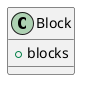 @startuml
' `-`: private, `#`: protected, `~`: package private, `+`: public
class "Block" as bl {
  +blocks
}


@enduml